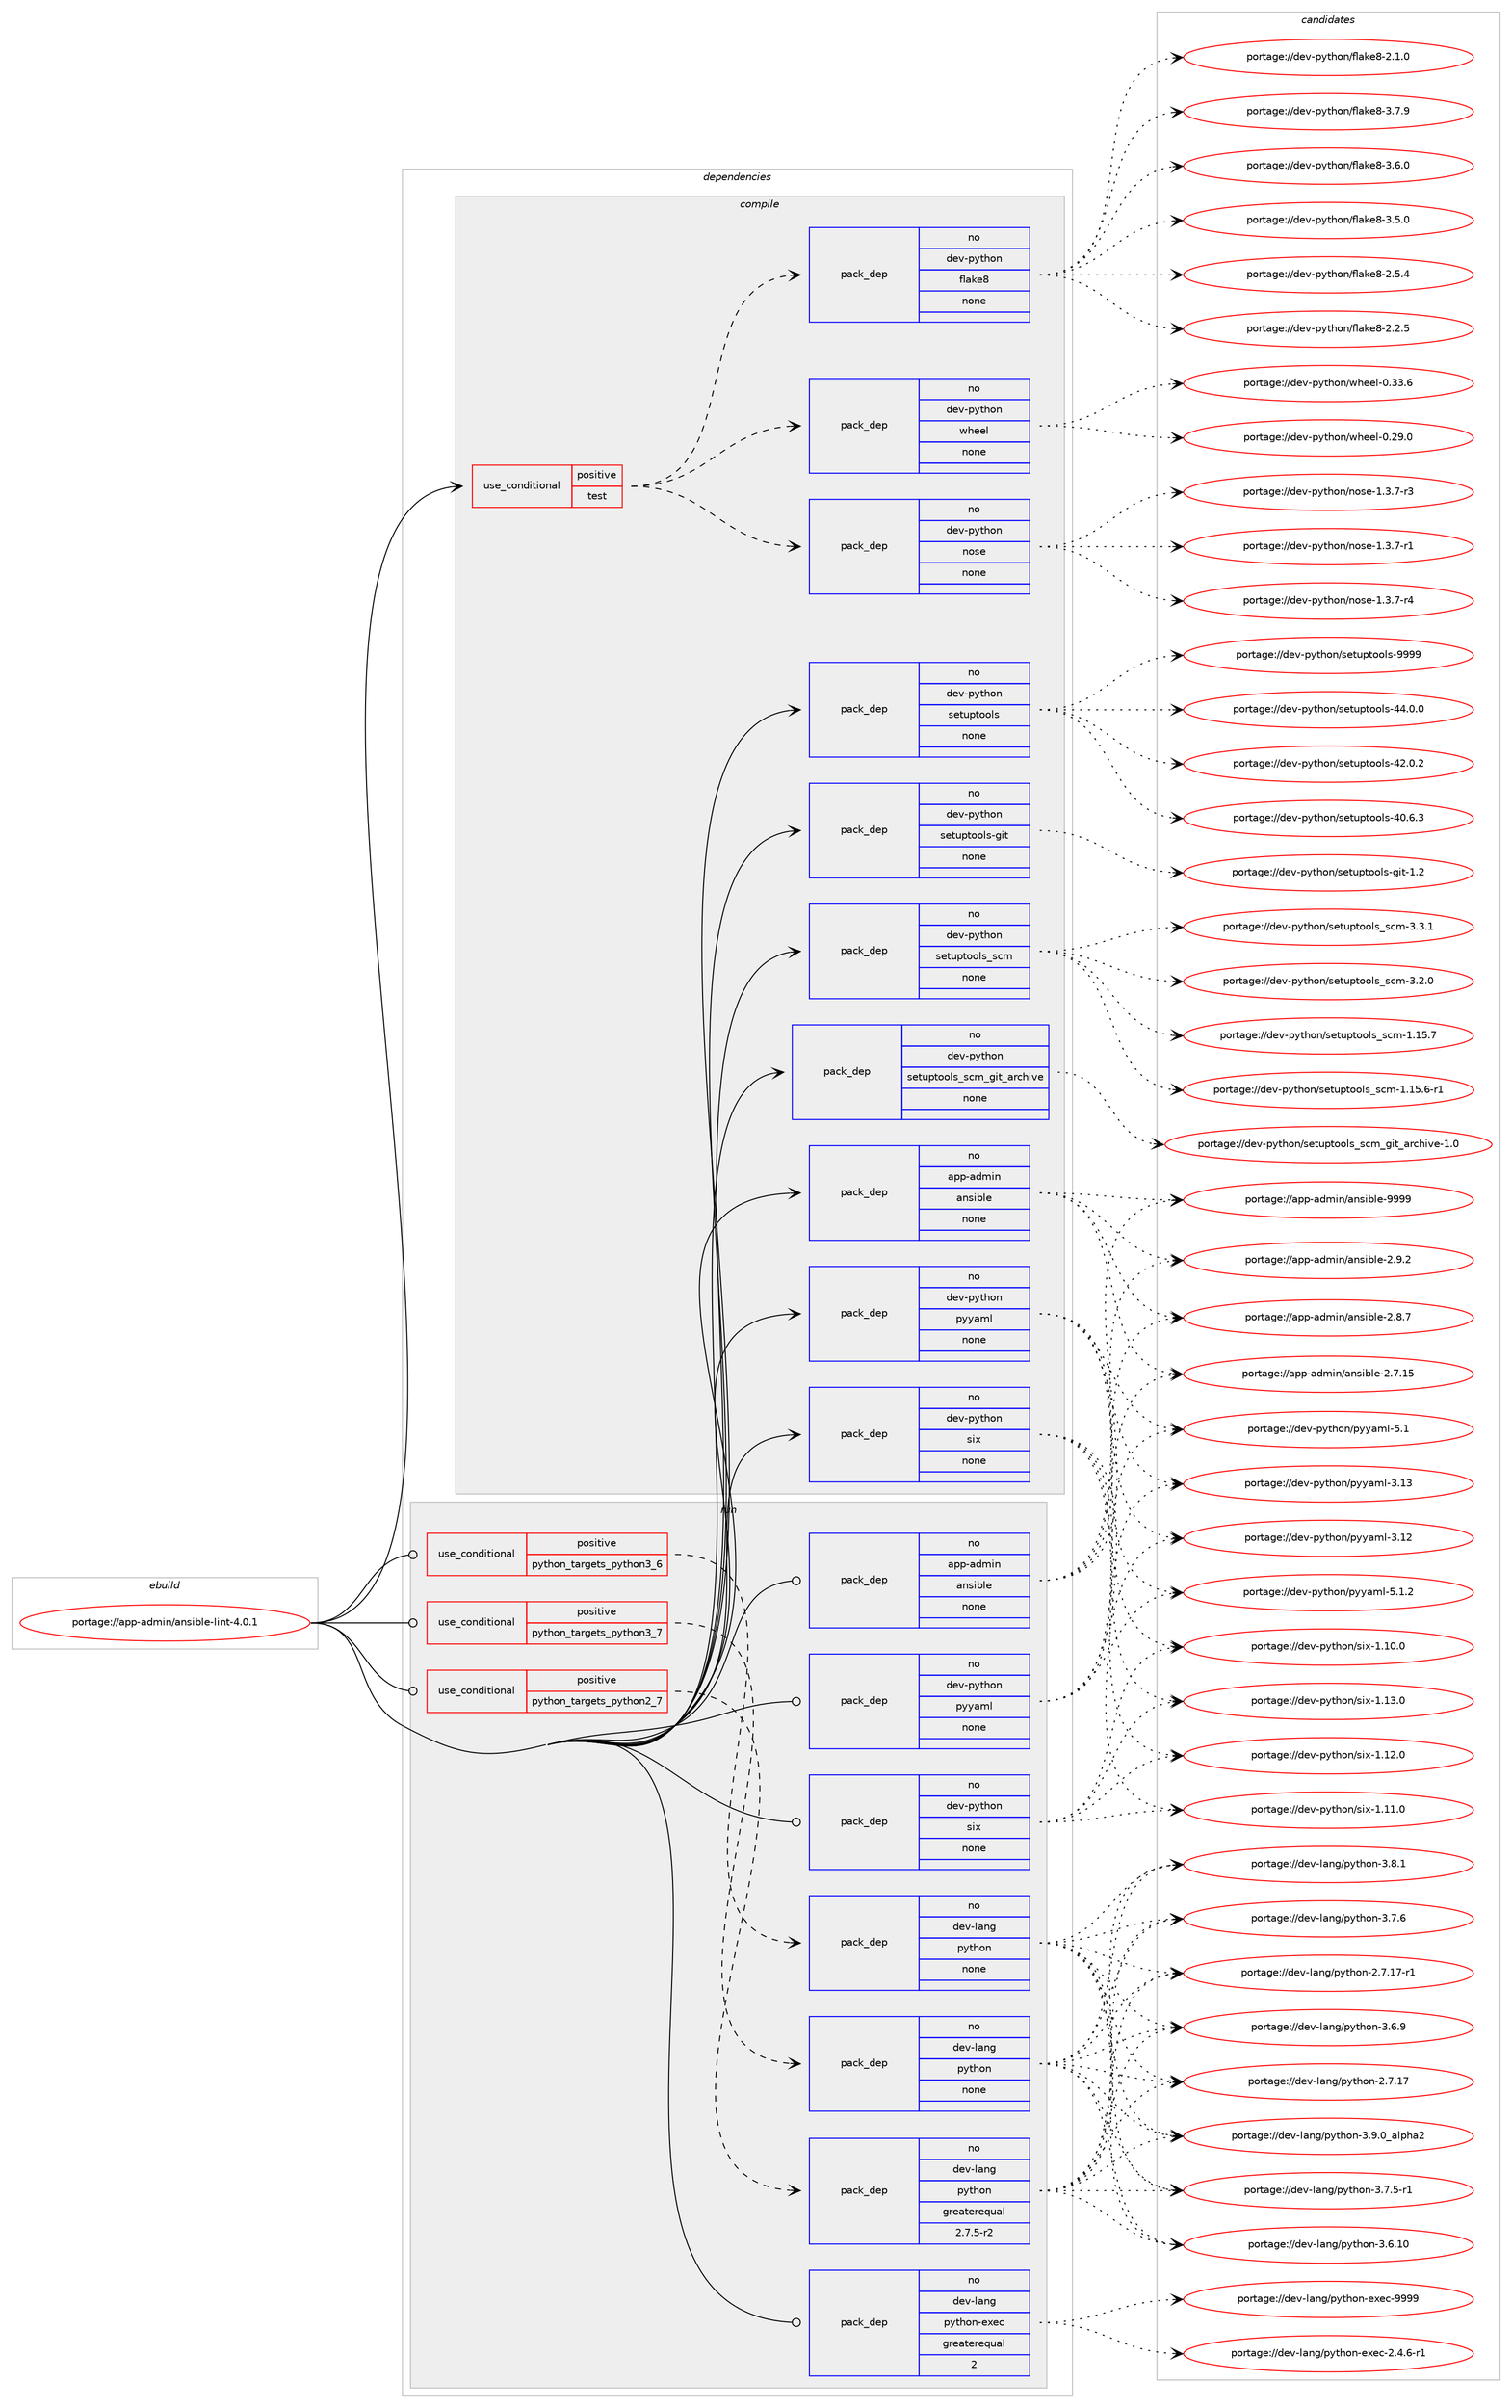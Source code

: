 digraph prolog {

# *************
# Graph options
# *************

newrank=true;
concentrate=true;
compound=true;
graph [rankdir=LR,fontname=Helvetica,fontsize=10,ranksep=1.5];#, ranksep=2.5, nodesep=0.2];
edge  [arrowhead=vee];
node  [fontname=Helvetica,fontsize=10];

# **********
# The ebuild
# **********

subgraph cluster_leftcol {
color=gray;
label=<<i>ebuild</i>>;
id [label="portage://app-admin/ansible-lint-4.0.1", color=red, width=4, href="../app-admin/ansible-lint-4.0.1.svg"];
}

# ****************
# The dependencies
# ****************

subgraph cluster_midcol {
color=gray;
label=<<i>dependencies</i>>;
subgraph cluster_compile {
fillcolor="#eeeeee";
style=filled;
label=<<i>compile</i>>;
subgraph cond155677 {
dependency658210 [label=<<TABLE BORDER="0" CELLBORDER="1" CELLSPACING="0" CELLPADDING="4"><TR><TD ROWSPAN="3" CELLPADDING="10">use_conditional</TD></TR><TR><TD>positive</TD></TR><TR><TD>test</TD></TR></TABLE>>, shape=none, color=red];
subgraph pack493747 {
dependency658211 [label=<<TABLE BORDER="0" CELLBORDER="1" CELLSPACING="0" CELLPADDING="4" WIDTH="220"><TR><TD ROWSPAN="6" CELLPADDING="30">pack_dep</TD></TR><TR><TD WIDTH="110">no</TD></TR><TR><TD>dev-python</TD></TR><TR><TD>flake8</TD></TR><TR><TD>none</TD></TR><TR><TD></TD></TR></TABLE>>, shape=none, color=blue];
}
dependency658210:e -> dependency658211:w [weight=20,style="dashed",arrowhead="vee"];
subgraph pack493748 {
dependency658212 [label=<<TABLE BORDER="0" CELLBORDER="1" CELLSPACING="0" CELLPADDING="4" WIDTH="220"><TR><TD ROWSPAN="6" CELLPADDING="30">pack_dep</TD></TR><TR><TD WIDTH="110">no</TD></TR><TR><TD>dev-python</TD></TR><TR><TD>nose</TD></TR><TR><TD>none</TD></TR><TR><TD></TD></TR></TABLE>>, shape=none, color=blue];
}
dependency658210:e -> dependency658212:w [weight=20,style="dashed",arrowhead="vee"];
subgraph pack493749 {
dependency658213 [label=<<TABLE BORDER="0" CELLBORDER="1" CELLSPACING="0" CELLPADDING="4" WIDTH="220"><TR><TD ROWSPAN="6" CELLPADDING="30">pack_dep</TD></TR><TR><TD WIDTH="110">no</TD></TR><TR><TD>dev-python</TD></TR><TR><TD>wheel</TD></TR><TR><TD>none</TD></TR><TR><TD></TD></TR></TABLE>>, shape=none, color=blue];
}
dependency658210:e -> dependency658213:w [weight=20,style="dashed",arrowhead="vee"];
}
id:e -> dependency658210:w [weight=20,style="solid",arrowhead="vee"];
subgraph pack493750 {
dependency658214 [label=<<TABLE BORDER="0" CELLBORDER="1" CELLSPACING="0" CELLPADDING="4" WIDTH="220"><TR><TD ROWSPAN="6" CELLPADDING="30">pack_dep</TD></TR><TR><TD WIDTH="110">no</TD></TR><TR><TD>app-admin</TD></TR><TR><TD>ansible</TD></TR><TR><TD>none</TD></TR><TR><TD></TD></TR></TABLE>>, shape=none, color=blue];
}
id:e -> dependency658214:w [weight=20,style="solid",arrowhead="vee"];
subgraph pack493751 {
dependency658215 [label=<<TABLE BORDER="0" CELLBORDER="1" CELLSPACING="0" CELLPADDING="4" WIDTH="220"><TR><TD ROWSPAN="6" CELLPADDING="30">pack_dep</TD></TR><TR><TD WIDTH="110">no</TD></TR><TR><TD>dev-python</TD></TR><TR><TD>pyyaml</TD></TR><TR><TD>none</TD></TR><TR><TD></TD></TR></TABLE>>, shape=none, color=blue];
}
id:e -> dependency658215:w [weight=20,style="solid",arrowhead="vee"];
subgraph pack493752 {
dependency658216 [label=<<TABLE BORDER="0" CELLBORDER="1" CELLSPACING="0" CELLPADDING="4" WIDTH="220"><TR><TD ROWSPAN="6" CELLPADDING="30">pack_dep</TD></TR><TR><TD WIDTH="110">no</TD></TR><TR><TD>dev-python</TD></TR><TR><TD>setuptools</TD></TR><TR><TD>none</TD></TR><TR><TD></TD></TR></TABLE>>, shape=none, color=blue];
}
id:e -> dependency658216:w [weight=20,style="solid",arrowhead="vee"];
subgraph pack493753 {
dependency658217 [label=<<TABLE BORDER="0" CELLBORDER="1" CELLSPACING="0" CELLPADDING="4" WIDTH="220"><TR><TD ROWSPAN="6" CELLPADDING="30">pack_dep</TD></TR><TR><TD WIDTH="110">no</TD></TR><TR><TD>dev-python</TD></TR><TR><TD>setuptools-git</TD></TR><TR><TD>none</TD></TR><TR><TD></TD></TR></TABLE>>, shape=none, color=blue];
}
id:e -> dependency658217:w [weight=20,style="solid",arrowhead="vee"];
subgraph pack493754 {
dependency658218 [label=<<TABLE BORDER="0" CELLBORDER="1" CELLSPACING="0" CELLPADDING="4" WIDTH="220"><TR><TD ROWSPAN="6" CELLPADDING="30">pack_dep</TD></TR><TR><TD WIDTH="110">no</TD></TR><TR><TD>dev-python</TD></TR><TR><TD>setuptools_scm</TD></TR><TR><TD>none</TD></TR><TR><TD></TD></TR></TABLE>>, shape=none, color=blue];
}
id:e -> dependency658218:w [weight=20,style="solid",arrowhead="vee"];
subgraph pack493755 {
dependency658219 [label=<<TABLE BORDER="0" CELLBORDER="1" CELLSPACING="0" CELLPADDING="4" WIDTH="220"><TR><TD ROWSPAN="6" CELLPADDING="30">pack_dep</TD></TR><TR><TD WIDTH="110">no</TD></TR><TR><TD>dev-python</TD></TR><TR><TD>setuptools_scm_git_archive</TD></TR><TR><TD>none</TD></TR><TR><TD></TD></TR></TABLE>>, shape=none, color=blue];
}
id:e -> dependency658219:w [weight=20,style="solid",arrowhead="vee"];
subgraph pack493756 {
dependency658220 [label=<<TABLE BORDER="0" CELLBORDER="1" CELLSPACING="0" CELLPADDING="4" WIDTH="220"><TR><TD ROWSPAN="6" CELLPADDING="30">pack_dep</TD></TR><TR><TD WIDTH="110">no</TD></TR><TR><TD>dev-python</TD></TR><TR><TD>six</TD></TR><TR><TD>none</TD></TR><TR><TD></TD></TR></TABLE>>, shape=none, color=blue];
}
id:e -> dependency658220:w [weight=20,style="solid",arrowhead="vee"];
}
subgraph cluster_compileandrun {
fillcolor="#eeeeee";
style=filled;
label=<<i>compile and run</i>>;
}
subgraph cluster_run {
fillcolor="#eeeeee";
style=filled;
label=<<i>run</i>>;
subgraph cond155678 {
dependency658221 [label=<<TABLE BORDER="0" CELLBORDER="1" CELLSPACING="0" CELLPADDING="4"><TR><TD ROWSPAN="3" CELLPADDING="10">use_conditional</TD></TR><TR><TD>positive</TD></TR><TR><TD>python_targets_python2_7</TD></TR></TABLE>>, shape=none, color=red];
subgraph pack493757 {
dependency658222 [label=<<TABLE BORDER="0" CELLBORDER="1" CELLSPACING="0" CELLPADDING="4" WIDTH="220"><TR><TD ROWSPAN="6" CELLPADDING="30">pack_dep</TD></TR><TR><TD WIDTH="110">no</TD></TR><TR><TD>dev-lang</TD></TR><TR><TD>python</TD></TR><TR><TD>greaterequal</TD></TR><TR><TD>2.7.5-r2</TD></TR></TABLE>>, shape=none, color=blue];
}
dependency658221:e -> dependency658222:w [weight=20,style="dashed",arrowhead="vee"];
}
id:e -> dependency658221:w [weight=20,style="solid",arrowhead="odot"];
subgraph cond155679 {
dependency658223 [label=<<TABLE BORDER="0" CELLBORDER="1" CELLSPACING="0" CELLPADDING="4"><TR><TD ROWSPAN="3" CELLPADDING="10">use_conditional</TD></TR><TR><TD>positive</TD></TR><TR><TD>python_targets_python3_6</TD></TR></TABLE>>, shape=none, color=red];
subgraph pack493758 {
dependency658224 [label=<<TABLE BORDER="0" CELLBORDER="1" CELLSPACING="0" CELLPADDING="4" WIDTH="220"><TR><TD ROWSPAN="6" CELLPADDING="30">pack_dep</TD></TR><TR><TD WIDTH="110">no</TD></TR><TR><TD>dev-lang</TD></TR><TR><TD>python</TD></TR><TR><TD>none</TD></TR><TR><TD></TD></TR></TABLE>>, shape=none, color=blue];
}
dependency658223:e -> dependency658224:w [weight=20,style="dashed",arrowhead="vee"];
}
id:e -> dependency658223:w [weight=20,style="solid",arrowhead="odot"];
subgraph cond155680 {
dependency658225 [label=<<TABLE BORDER="0" CELLBORDER="1" CELLSPACING="0" CELLPADDING="4"><TR><TD ROWSPAN="3" CELLPADDING="10">use_conditional</TD></TR><TR><TD>positive</TD></TR><TR><TD>python_targets_python3_7</TD></TR></TABLE>>, shape=none, color=red];
subgraph pack493759 {
dependency658226 [label=<<TABLE BORDER="0" CELLBORDER="1" CELLSPACING="0" CELLPADDING="4" WIDTH="220"><TR><TD ROWSPAN="6" CELLPADDING="30">pack_dep</TD></TR><TR><TD WIDTH="110">no</TD></TR><TR><TD>dev-lang</TD></TR><TR><TD>python</TD></TR><TR><TD>none</TD></TR><TR><TD></TD></TR></TABLE>>, shape=none, color=blue];
}
dependency658225:e -> dependency658226:w [weight=20,style="dashed",arrowhead="vee"];
}
id:e -> dependency658225:w [weight=20,style="solid",arrowhead="odot"];
subgraph pack493760 {
dependency658227 [label=<<TABLE BORDER="0" CELLBORDER="1" CELLSPACING="0" CELLPADDING="4" WIDTH="220"><TR><TD ROWSPAN="6" CELLPADDING="30">pack_dep</TD></TR><TR><TD WIDTH="110">no</TD></TR><TR><TD>app-admin</TD></TR><TR><TD>ansible</TD></TR><TR><TD>none</TD></TR><TR><TD></TD></TR></TABLE>>, shape=none, color=blue];
}
id:e -> dependency658227:w [weight=20,style="solid",arrowhead="odot"];
subgraph pack493761 {
dependency658228 [label=<<TABLE BORDER="0" CELLBORDER="1" CELLSPACING="0" CELLPADDING="4" WIDTH="220"><TR><TD ROWSPAN="6" CELLPADDING="30">pack_dep</TD></TR><TR><TD WIDTH="110">no</TD></TR><TR><TD>dev-lang</TD></TR><TR><TD>python-exec</TD></TR><TR><TD>greaterequal</TD></TR><TR><TD>2</TD></TR></TABLE>>, shape=none, color=blue];
}
id:e -> dependency658228:w [weight=20,style="solid",arrowhead="odot"];
subgraph pack493762 {
dependency658229 [label=<<TABLE BORDER="0" CELLBORDER="1" CELLSPACING="0" CELLPADDING="4" WIDTH="220"><TR><TD ROWSPAN="6" CELLPADDING="30">pack_dep</TD></TR><TR><TD WIDTH="110">no</TD></TR><TR><TD>dev-python</TD></TR><TR><TD>pyyaml</TD></TR><TR><TD>none</TD></TR><TR><TD></TD></TR></TABLE>>, shape=none, color=blue];
}
id:e -> dependency658229:w [weight=20,style="solid",arrowhead="odot"];
subgraph pack493763 {
dependency658230 [label=<<TABLE BORDER="0" CELLBORDER="1" CELLSPACING="0" CELLPADDING="4" WIDTH="220"><TR><TD ROWSPAN="6" CELLPADDING="30">pack_dep</TD></TR><TR><TD WIDTH="110">no</TD></TR><TR><TD>dev-python</TD></TR><TR><TD>six</TD></TR><TR><TD>none</TD></TR><TR><TD></TD></TR></TABLE>>, shape=none, color=blue];
}
id:e -> dependency658230:w [weight=20,style="solid",arrowhead="odot"];
}
}

# **************
# The candidates
# **************

subgraph cluster_choices {
rank=same;
color=gray;
label=<<i>candidates</i>>;

subgraph choice493747 {
color=black;
nodesep=1;
choice10010111845112121116104111110471021089710710156455146554657 [label="portage://dev-python/flake8-3.7.9", color=red, width=4,href="../dev-python/flake8-3.7.9.svg"];
choice10010111845112121116104111110471021089710710156455146544648 [label="portage://dev-python/flake8-3.6.0", color=red, width=4,href="../dev-python/flake8-3.6.0.svg"];
choice10010111845112121116104111110471021089710710156455146534648 [label="portage://dev-python/flake8-3.5.0", color=red, width=4,href="../dev-python/flake8-3.5.0.svg"];
choice10010111845112121116104111110471021089710710156455046534652 [label="portage://dev-python/flake8-2.5.4", color=red, width=4,href="../dev-python/flake8-2.5.4.svg"];
choice10010111845112121116104111110471021089710710156455046504653 [label="portage://dev-python/flake8-2.2.5", color=red, width=4,href="../dev-python/flake8-2.2.5.svg"];
choice10010111845112121116104111110471021089710710156455046494648 [label="portage://dev-python/flake8-2.1.0", color=red, width=4,href="../dev-python/flake8-2.1.0.svg"];
dependency658211:e -> choice10010111845112121116104111110471021089710710156455146554657:w [style=dotted,weight="100"];
dependency658211:e -> choice10010111845112121116104111110471021089710710156455146544648:w [style=dotted,weight="100"];
dependency658211:e -> choice10010111845112121116104111110471021089710710156455146534648:w [style=dotted,weight="100"];
dependency658211:e -> choice10010111845112121116104111110471021089710710156455046534652:w [style=dotted,weight="100"];
dependency658211:e -> choice10010111845112121116104111110471021089710710156455046504653:w [style=dotted,weight="100"];
dependency658211:e -> choice10010111845112121116104111110471021089710710156455046494648:w [style=dotted,weight="100"];
}
subgraph choice493748 {
color=black;
nodesep=1;
choice10010111845112121116104111110471101111151014549465146554511452 [label="portage://dev-python/nose-1.3.7-r4", color=red, width=4,href="../dev-python/nose-1.3.7-r4.svg"];
choice10010111845112121116104111110471101111151014549465146554511451 [label="portage://dev-python/nose-1.3.7-r3", color=red, width=4,href="../dev-python/nose-1.3.7-r3.svg"];
choice10010111845112121116104111110471101111151014549465146554511449 [label="portage://dev-python/nose-1.3.7-r1", color=red, width=4,href="../dev-python/nose-1.3.7-r1.svg"];
dependency658212:e -> choice10010111845112121116104111110471101111151014549465146554511452:w [style=dotted,weight="100"];
dependency658212:e -> choice10010111845112121116104111110471101111151014549465146554511451:w [style=dotted,weight="100"];
dependency658212:e -> choice10010111845112121116104111110471101111151014549465146554511449:w [style=dotted,weight="100"];
}
subgraph choice493749 {
color=black;
nodesep=1;
choice100101118451121211161041111104711910410110110845484651514654 [label="portage://dev-python/wheel-0.33.6", color=red, width=4,href="../dev-python/wheel-0.33.6.svg"];
choice100101118451121211161041111104711910410110110845484650574648 [label="portage://dev-python/wheel-0.29.0", color=red, width=4,href="../dev-python/wheel-0.29.0.svg"];
dependency658213:e -> choice100101118451121211161041111104711910410110110845484651514654:w [style=dotted,weight="100"];
dependency658213:e -> choice100101118451121211161041111104711910410110110845484650574648:w [style=dotted,weight="100"];
}
subgraph choice493750 {
color=black;
nodesep=1;
choice9711211245971001091051104797110115105981081014557575757 [label="portage://app-admin/ansible-9999", color=red, width=4,href="../app-admin/ansible-9999.svg"];
choice971121124597100109105110479711011510598108101455046574650 [label="portage://app-admin/ansible-2.9.2", color=red, width=4,href="../app-admin/ansible-2.9.2.svg"];
choice971121124597100109105110479711011510598108101455046564655 [label="portage://app-admin/ansible-2.8.7", color=red, width=4,href="../app-admin/ansible-2.8.7.svg"];
choice97112112459710010910511047971101151059810810145504655464953 [label="portage://app-admin/ansible-2.7.15", color=red, width=4,href="../app-admin/ansible-2.7.15.svg"];
dependency658214:e -> choice9711211245971001091051104797110115105981081014557575757:w [style=dotted,weight="100"];
dependency658214:e -> choice971121124597100109105110479711011510598108101455046574650:w [style=dotted,weight="100"];
dependency658214:e -> choice971121124597100109105110479711011510598108101455046564655:w [style=dotted,weight="100"];
dependency658214:e -> choice97112112459710010910511047971101151059810810145504655464953:w [style=dotted,weight="100"];
}
subgraph choice493751 {
color=black;
nodesep=1;
choice100101118451121211161041111104711212112197109108455346494650 [label="portage://dev-python/pyyaml-5.1.2", color=red, width=4,href="../dev-python/pyyaml-5.1.2.svg"];
choice10010111845112121116104111110471121211219710910845534649 [label="portage://dev-python/pyyaml-5.1", color=red, width=4,href="../dev-python/pyyaml-5.1.svg"];
choice1001011184511212111610411111047112121121971091084551464951 [label="portage://dev-python/pyyaml-3.13", color=red, width=4,href="../dev-python/pyyaml-3.13.svg"];
choice1001011184511212111610411111047112121121971091084551464950 [label="portage://dev-python/pyyaml-3.12", color=red, width=4,href="../dev-python/pyyaml-3.12.svg"];
dependency658215:e -> choice100101118451121211161041111104711212112197109108455346494650:w [style=dotted,weight="100"];
dependency658215:e -> choice10010111845112121116104111110471121211219710910845534649:w [style=dotted,weight="100"];
dependency658215:e -> choice1001011184511212111610411111047112121121971091084551464951:w [style=dotted,weight="100"];
dependency658215:e -> choice1001011184511212111610411111047112121121971091084551464950:w [style=dotted,weight="100"];
}
subgraph choice493752 {
color=black;
nodesep=1;
choice10010111845112121116104111110471151011161171121161111111081154557575757 [label="portage://dev-python/setuptools-9999", color=red, width=4,href="../dev-python/setuptools-9999.svg"];
choice100101118451121211161041111104711510111611711211611111110811545525246484648 [label="portage://dev-python/setuptools-44.0.0", color=red, width=4,href="../dev-python/setuptools-44.0.0.svg"];
choice100101118451121211161041111104711510111611711211611111110811545525046484650 [label="portage://dev-python/setuptools-42.0.2", color=red, width=4,href="../dev-python/setuptools-42.0.2.svg"];
choice100101118451121211161041111104711510111611711211611111110811545524846544651 [label="portage://dev-python/setuptools-40.6.3", color=red, width=4,href="../dev-python/setuptools-40.6.3.svg"];
dependency658216:e -> choice10010111845112121116104111110471151011161171121161111111081154557575757:w [style=dotted,weight="100"];
dependency658216:e -> choice100101118451121211161041111104711510111611711211611111110811545525246484648:w [style=dotted,weight="100"];
dependency658216:e -> choice100101118451121211161041111104711510111611711211611111110811545525046484650:w [style=dotted,weight="100"];
dependency658216:e -> choice100101118451121211161041111104711510111611711211611111110811545524846544651:w [style=dotted,weight="100"];
}
subgraph choice493753 {
color=black;
nodesep=1;
choice10010111845112121116104111110471151011161171121161111111081154510310511645494650 [label="portage://dev-python/setuptools-git-1.2", color=red, width=4,href="../dev-python/setuptools-git-1.2.svg"];
dependency658217:e -> choice10010111845112121116104111110471151011161171121161111111081154510310511645494650:w [style=dotted,weight="100"];
}
subgraph choice493754 {
color=black;
nodesep=1;
choice10010111845112121116104111110471151011161171121161111111081159511599109455146514649 [label="portage://dev-python/setuptools_scm-3.3.1", color=red, width=4,href="../dev-python/setuptools_scm-3.3.1.svg"];
choice10010111845112121116104111110471151011161171121161111111081159511599109455146504648 [label="portage://dev-python/setuptools_scm-3.2.0", color=red, width=4,href="../dev-python/setuptools_scm-3.2.0.svg"];
choice1001011184511212111610411111047115101116117112116111111108115951159910945494649534655 [label="portage://dev-python/setuptools_scm-1.15.7", color=red, width=4,href="../dev-python/setuptools_scm-1.15.7.svg"];
choice10010111845112121116104111110471151011161171121161111111081159511599109454946495346544511449 [label="portage://dev-python/setuptools_scm-1.15.6-r1", color=red, width=4,href="../dev-python/setuptools_scm-1.15.6-r1.svg"];
dependency658218:e -> choice10010111845112121116104111110471151011161171121161111111081159511599109455146514649:w [style=dotted,weight="100"];
dependency658218:e -> choice10010111845112121116104111110471151011161171121161111111081159511599109455146504648:w [style=dotted,weight="100"];
dependency658218:e -> choice1001011184511212111610411111047115101116117112116111111108115951159910945494649534655:w [style=dotted,weight="100"];
dependency658218:e -> choice10010111845112121116104111110471151011161171121161111111081159511599109454946495346544511449:w [style=dotted,weight="100"];
}
subgraph choice493755 {
color=black;
nodesep=1;
choice100101118451121211161041111104711510111611711211611111110811595115991099510310511695971149910410511810145494648 [label="portage://dev-python/setuptools_scm_git_archive-1.0", color=red, width=4,href="../dev-python/setuptools_scm_git_archive-1.0.svg"];
dependency658219:e -> choice100101118451121211161041111104711510111611711211611111110811595115991099510310511695971149910410511810145494648:w [style=dotted,weight="100"];
}
subgraph choice493756 {
color=black;
nodesep=1;
choice100101118451121211161041111104711510512045494649514648 [label="portage://dev-python/six-1.13.0", color=red, width=4,href="../dev-python/six-1.13.0.svg"];
choice100101118451121211161041111104711510512045494649504648 [label="portage://dev-python/six-1.12.0", color=red, width=4,href="../dev-python/six-1.12.0.svg"];
choice100101118451121211161041111104711510512045494649494648 [label="portage://dev-python/six-1.11.0", color=red, width=4,href="../dev-python/six-1.11.0.svg"];
choice100101118451121211161041111104711510512045494649484648 [label="portage://dev-python/six-1.10.0", color=red, width=4,href="../dev-python/six-1.10.0.svg"];
dependency658220:e -> choice100101118451121211161041111104711510512045494649514648:w [style=dotted,weight="100"];
dependency658220:e -> choice100101118451121211161041111104711510512045494649504648:w [style=dotted,weight="100"];
dependency658220:e -> choice100101118451121211161041111104711510512045494649494648:w [style=dotted,weight="100"];
dependency658220:e -> choice100101118451121211161041111104711510512045494649484648:w [style=dotted,weight="100"];
}
subgraph choice493757 {
color=black;
nodesep=1;
choice10010111845108971101034711212111610411111045514657464895971081121049750 [label="portage://dev-lang/python-3.9.0_alpha2", color=red, width=4,href="../dev-lang/python-3.9.0_alpha2.svg"];
choice100101118451089711010347112121116104111110455146564649 [label="portage://dev-lang/python-3.8.1", color=red, width=4,href="../dev-lang/python-3.8.1.svg"];
choice100101118451089711010347112121116104111110455146554654 [label="portage://dev-lang/python-3.7.6", color=red, width=4,href="../dev-lang/python-3.7.6.svg"];
choice1001011184510897110103471121211161041111104551465546534511449 [label="portage://dev-lang/python-3.7.5-r1", color=red, width=4,href="../dev-lang/python-3.7.5-r1.svg"];
choice100101118451089711010347112121116104111110455146544657 [label="portage://dev-lang/python-3.6.9", color=red, width=4,href="../dev-lang/python-3.6.9.svg"];
choice10010111845108971101034711212111610411111045514654464948 [label="portage://dev-lang/python-3.6.10", color=red, width=4,href="../dev-lang/python-3.6.10.svg"];
choice100101118451089711010347112121116104111110455046554649554511449 [label="portage://dev-lang/python-2.7.17-r1", color=red, width=4,href="../dev-lang/python-2.7.17-r1.svg"];
choice10010111845108971101034711212111610411111045504655464955 [label="portage://dev-lang/python-2.7.17", color=red, width=4,href="../dev-lang/python-2.7.17.svg"];
dependency658222:e -> choice10010111845108971101034711212111610411111045514657464895971081121049750:w [style=dotted,weight="100"];
dependency658222:e -> choice100101118451089711010347112121116104111110455146564649:w [style=dotted,weight="100"];
dependency658222:e -> choice100101118451089711010347112121116104111110455146554654:w [style=dotted,weight="100"];
dependency658222:e -> choice1001011184510897110103471121211161041111104551465546534511449:w [style=dotted,weight="100"];
dependency658222:e -> choice100101118451089711010347112121116104111110455146544657:w [style=dotted,weight="100"];
dependency658222:e -> choice10010111845108971101034711212111610411111045514654464948:w [style=dotted,weight="100"];
dependency658222:e -> choice100101118451089711010347112121116104111110455046554649554511449:w [style=dotted,weight="100"];
dependency658222:e -> choice10010111845108971101034711212111610411111045504655464955:w [style=dotted,weight="100"];
}
subgraph choice493758 {
color=black;
nodesep=1;
choice10010111845108971101034711212111610411111045514657464895971081121049750 [label="portage://dev-lang/python-3.9.0_alpha2", color=red, width=4,href="../dev-lang/python-3.9.0_alpha2.svg"];
choice100101118451089711010347112121116104111110455146564649 [label="portage://dev-lang/python-3.8.1", color=red, width=4,href="../dev-lang/python-3.8.1.svg"];
choice100101118451089711010347112121116104111110455146554654 [label="portage://dev-lang/python-3.7.6", color=red, width=4,href="../dev-lang/python-3.7.6.svg"];
choice1001011184510897110103471121211161041111104551465546534511449 [label="portage://dev-lang/python-3.7.5-r1", color=red, width=4,href="../dev-lang/python-3.7.5-r1.svg"];
choice100101118451089711010347112121116104111110455146544657 [label="portage://dev-lang/python-3.6.9", color=red, width=4,href="../dev-lang/python-3.6.9.svg"];
choice10010111845108971101034711212111610411111045514654464948 [label="portage://dev-lang/python-3.6.10", color=red, width=4,href="../dev-lang/python-3.6.10.svg"];
choice100101118451089711010347112121116104111110455046554649554511449 [label="portage://dev-lang/python-2.7.17-r1", color=red, width=4,href="../dev-lang/python-2.7.17-r1.svg"];
choice10010111845108971101034711212111610411111045504655464955 [label="portage://dev-lang/python-2.7.17", color=red, width=4,href="../dev-lang/python-2.7.17.svg"];
dependency658224:e -> choice10010111845108971101034711212111610411111045514657464895971081121049750:w [style=dotted,weight="100"];
dependency658224:e -> choice100101118451089711010347112121116104111110455146564649:w [style=dotted,weight="100"];
dependency658224:e -> choice100101118451089711010347112121116104111110455146554654:w [style=dotted,weight="100"];
dependency658224:e -> choice1001011184510897110103471121211161041111104551465546534511449:w [style=dotted,weight="100"];
dependency658224:e -> choice100101118451089711010347112121116104111110455146544657:w [style=dotted,weight="100"];
dependency658224:e -> choice10010111845108971101034711212111610411111045514654464948:w [style=dotted,weight="100"];
dependency658224:e -> choice100101118451089711010347112121116104111110455046554649554511449:w [style=dotted,weight="100"];
dependency658224:e -> choice10010111845108971101034711212111610411111045504655464955:w [style=dotted,weight="100"];
}
subgraph choice493759 {
color=black;
nodesep=1;
choice10010111845108971101034711212111610411111045514657464895971081121049750 [label="portage://dev-lang/python-3.9.0_alpha2", color=red, width=4,href="../dev-lang/python-3.9.0_alpha2.svg"];
choice100101118451089711010347112121116104111110455146564649 [label="portage://dev-lang/python-3.8.1", color=red, width=4,href="../dev-lang/python-3.8.1.svg"];
choice100101118451089711010347112121116104111110455146554654 [label="portage://dev-lang/python-3.7.6", color=red, width=4,href="../dev-lang/python-3.7.6.svg"];
choice1001011184510897110103471121211161041111104551465546534511449 [label="portage://dev-lang/python-3.7.5-r1", color=red, width=4,href="../dev-lang/python-3.7.5-r1.svg"];
choice100101118451089711010347112121116104111110455146544657 [label="portage://dev-lang/python-3.6.9", color=red, width=4,href="../dev-lang/python-3.6.9.svg"];
choice10010111845108971101034711212111610411111045514654464948 [label="portage://dev-lang/python-3.6.10", color=red, width=4,href="../dev-lang/python-3.6.10.svg"];
choice100101118451089711010347112121116104111110455046554649554511449 [label="portage://dev-lang/python-2.7.17-r1", color=red, width=4,href="../dev-lang/python-2.7.17-r1.svg"];
choice10010111845108971101034711212111610411111045504655464955 [label="portage://dev-lang/python-2.7.17", color=red, width=4,href="../dev-lang/python-2.7.17.svg"];
dependency658226:e -> choice10010111845108971101034711212111610411111045514657464895971081121049750:w [style=dotted,weight="100"];
dependency658226:e -> choice100101118451089711010347112121116104111110455146564649:w [style=dotted,weight="100"];
dependency658226:e -> choice100101118451089711010347112121116104111110455146554654:w [style=dotted,weight="100"];
dependency658226:e -> choice1001011184510897110103471121211161041111104551465546534511449:w [style=dotted,weight="100"];
dependency658226:e -> choice100101118451089711010347112121116104111110455146544657:w [style=dotted,weight="100"];
dependency658226:e -> choice10010111845108971101034711212111610411111045514654464948:w [style=dotted,weight="100"];
dependency658226:e -> choice100101118451089711010347112121116104111110455046554649554511449:w [style=dotted,weight="100"];
dependency658226:e -> choice10010111845108971101034711212111610411111045504655464955:w [style=dotted,weight="100"];
}
subgraph choice493760 {
color=black;
nodesep=1;
choice9711211245971001091051104797110115105981081014557575757 [label="portage://app-admin/ansible-9999", color=red, width=4,href="../app-admin/ansible-9999.svg"];
choice971121124597100109105110479711011510598108101455046574650 [label="portage://app-admin/ansible-2.9.2", color=red, width=4,href="../app-admin/ansible-2.9.2.svg"];
choice971121124597100109105110479711011510598108101455046564655 [label="portage://app-admin/ansible-2.8.7", color=red, width=4,href="../app-admin/ansible-2.8.7.svg"];
choice97112112459710010910511047971101151059810810145504655464953 [label="portage://app-admin/ansible-2.7.15", color=red, width=4,href="../app-admin/ansible-2.7.15.svg"];
dependency658227:e -> choice9711211245971001091051104797110115105981081014557575757:w [style=dotted,weight="100"];
dependency658227:e -> choice971121124597100109105110479711011510598108101455046574650:w [style=dotted,weight="100"];
dependency658227:e -> choice971121124597100109105110479711011510598108101455046564655:w [style=dotted,weight="100"];
dependency658227:e -> choice97112112459710010910511047971101151059810810145504655464953:w [style=dotted,weight="100"];
}
subgraph choice493761 {
color=black;
nodesep=1;
choice10010111845108971101034711212111610411111045101120101994557575757 [label="portage://dev-lang/python-exec-9999", color=red, width=4,href="../dev-lang/python-exec-9999.svg"];
choice10010111845108971101034711212111610411111045101120101994550465246544511449 [label="portage://dev-lang/python-exec-2.4.6-r1", color=red, width=4,href="../dev-lang/python-exec-2.4.6-r1.svg"];
dependency658228:e -> choice10010111845108971101034711212111610411111045101120101994557575757:w [style=dotted,weight="100"];
dependency658228:e -> choice10010111845108971101034711212111610411111045101120101994550465246544511449:w [style=dotted,weight="100"];
}
subgraph choice493762 {
color=black;
nodesep=1;
choice100101118451121211161041111104711212112197109108455346494650 [label="portage://dev-python/pyyaml-5.1.2", color=red, width=4,href="../dev-python/pyyaml-5.1.2.svg"];
choice10010111845112121116104111110471121211219710910845534649 [label="portage://dev-python/pyyaml-5.1", color=red, width=4,href="../dev-python/pyyaml-5.1.svg"];
choice1001011184511212111610411111047112121121971091084551464951 [label="portage://dev-python/pyyaml-3.13", color=red, width=4,href="../dev-python/pyyaml-3.13.svg"];
choice1001011184511212111610411111047112121121971091084551464950 [label="portage://dev-python/pyyaml-3.12", color=red, width=4,href="../dev-python/pyyaml-3.12.svg"];
dependency658229:e -> choice100101118451121211161041111104711212112197109108455346494650:w [style=dotted,weight="100"];
dependency658229:e -> choice10010111845112121116104111110471121211219710910845534649:w [style=dotted,weight="100"];
dependency658229:e -> choice1001011184511212111610411111047112121121971091084551464951:w [style=dotted,weight="100"];
dependency658229:e -> choice1001011184511212111610411111047112121121971091084551464950:w [style=dotted,weight="100"];
}
subgraph choice493763 {
color=black;
nodesep=1;
choice100101118451121211161041111104711510512045494649514648 [label="portage://dev-python/six-1.13.0", color=red, width=4,href="../dev-python/six-1.13.0.svg"];
choice100101118451121211161041111104711510512045494649504648 [label="portage://dev-python/six-1.12.0", color=red, width=4,href="../dev-python/six-1.12.0.svg"];
choice100101118451121211161041111104711510512045494649494648 [label="portage://dev-python/six-1.11.0", color=red, width=4,href="../dev-python/six-1.11.0.svg"];
choice100101118451121211161041111104711510512045494649484648 [label="portage://dev-python/six-1.10.0", color=red, width=4,href="../dev-python/six-1.10.0.svg"];
dependency658230:e -> choice100101118451121211161041111104711510512045494649514648:w [style=dotted,weight="100"];
dependency658230:e -> choice100101118451121211161041111104711510512045494649504648:w [style=dotted,weight="100"];
dependency658230:e -> choice100101118451121211161041111104711510512045494649494648:w [style=dotted,weight="100"];
dependency658230:e -> choice100101118451121211161041111104711510512045494649484648:w [style=dotted,weight="100"];
}
}

}
